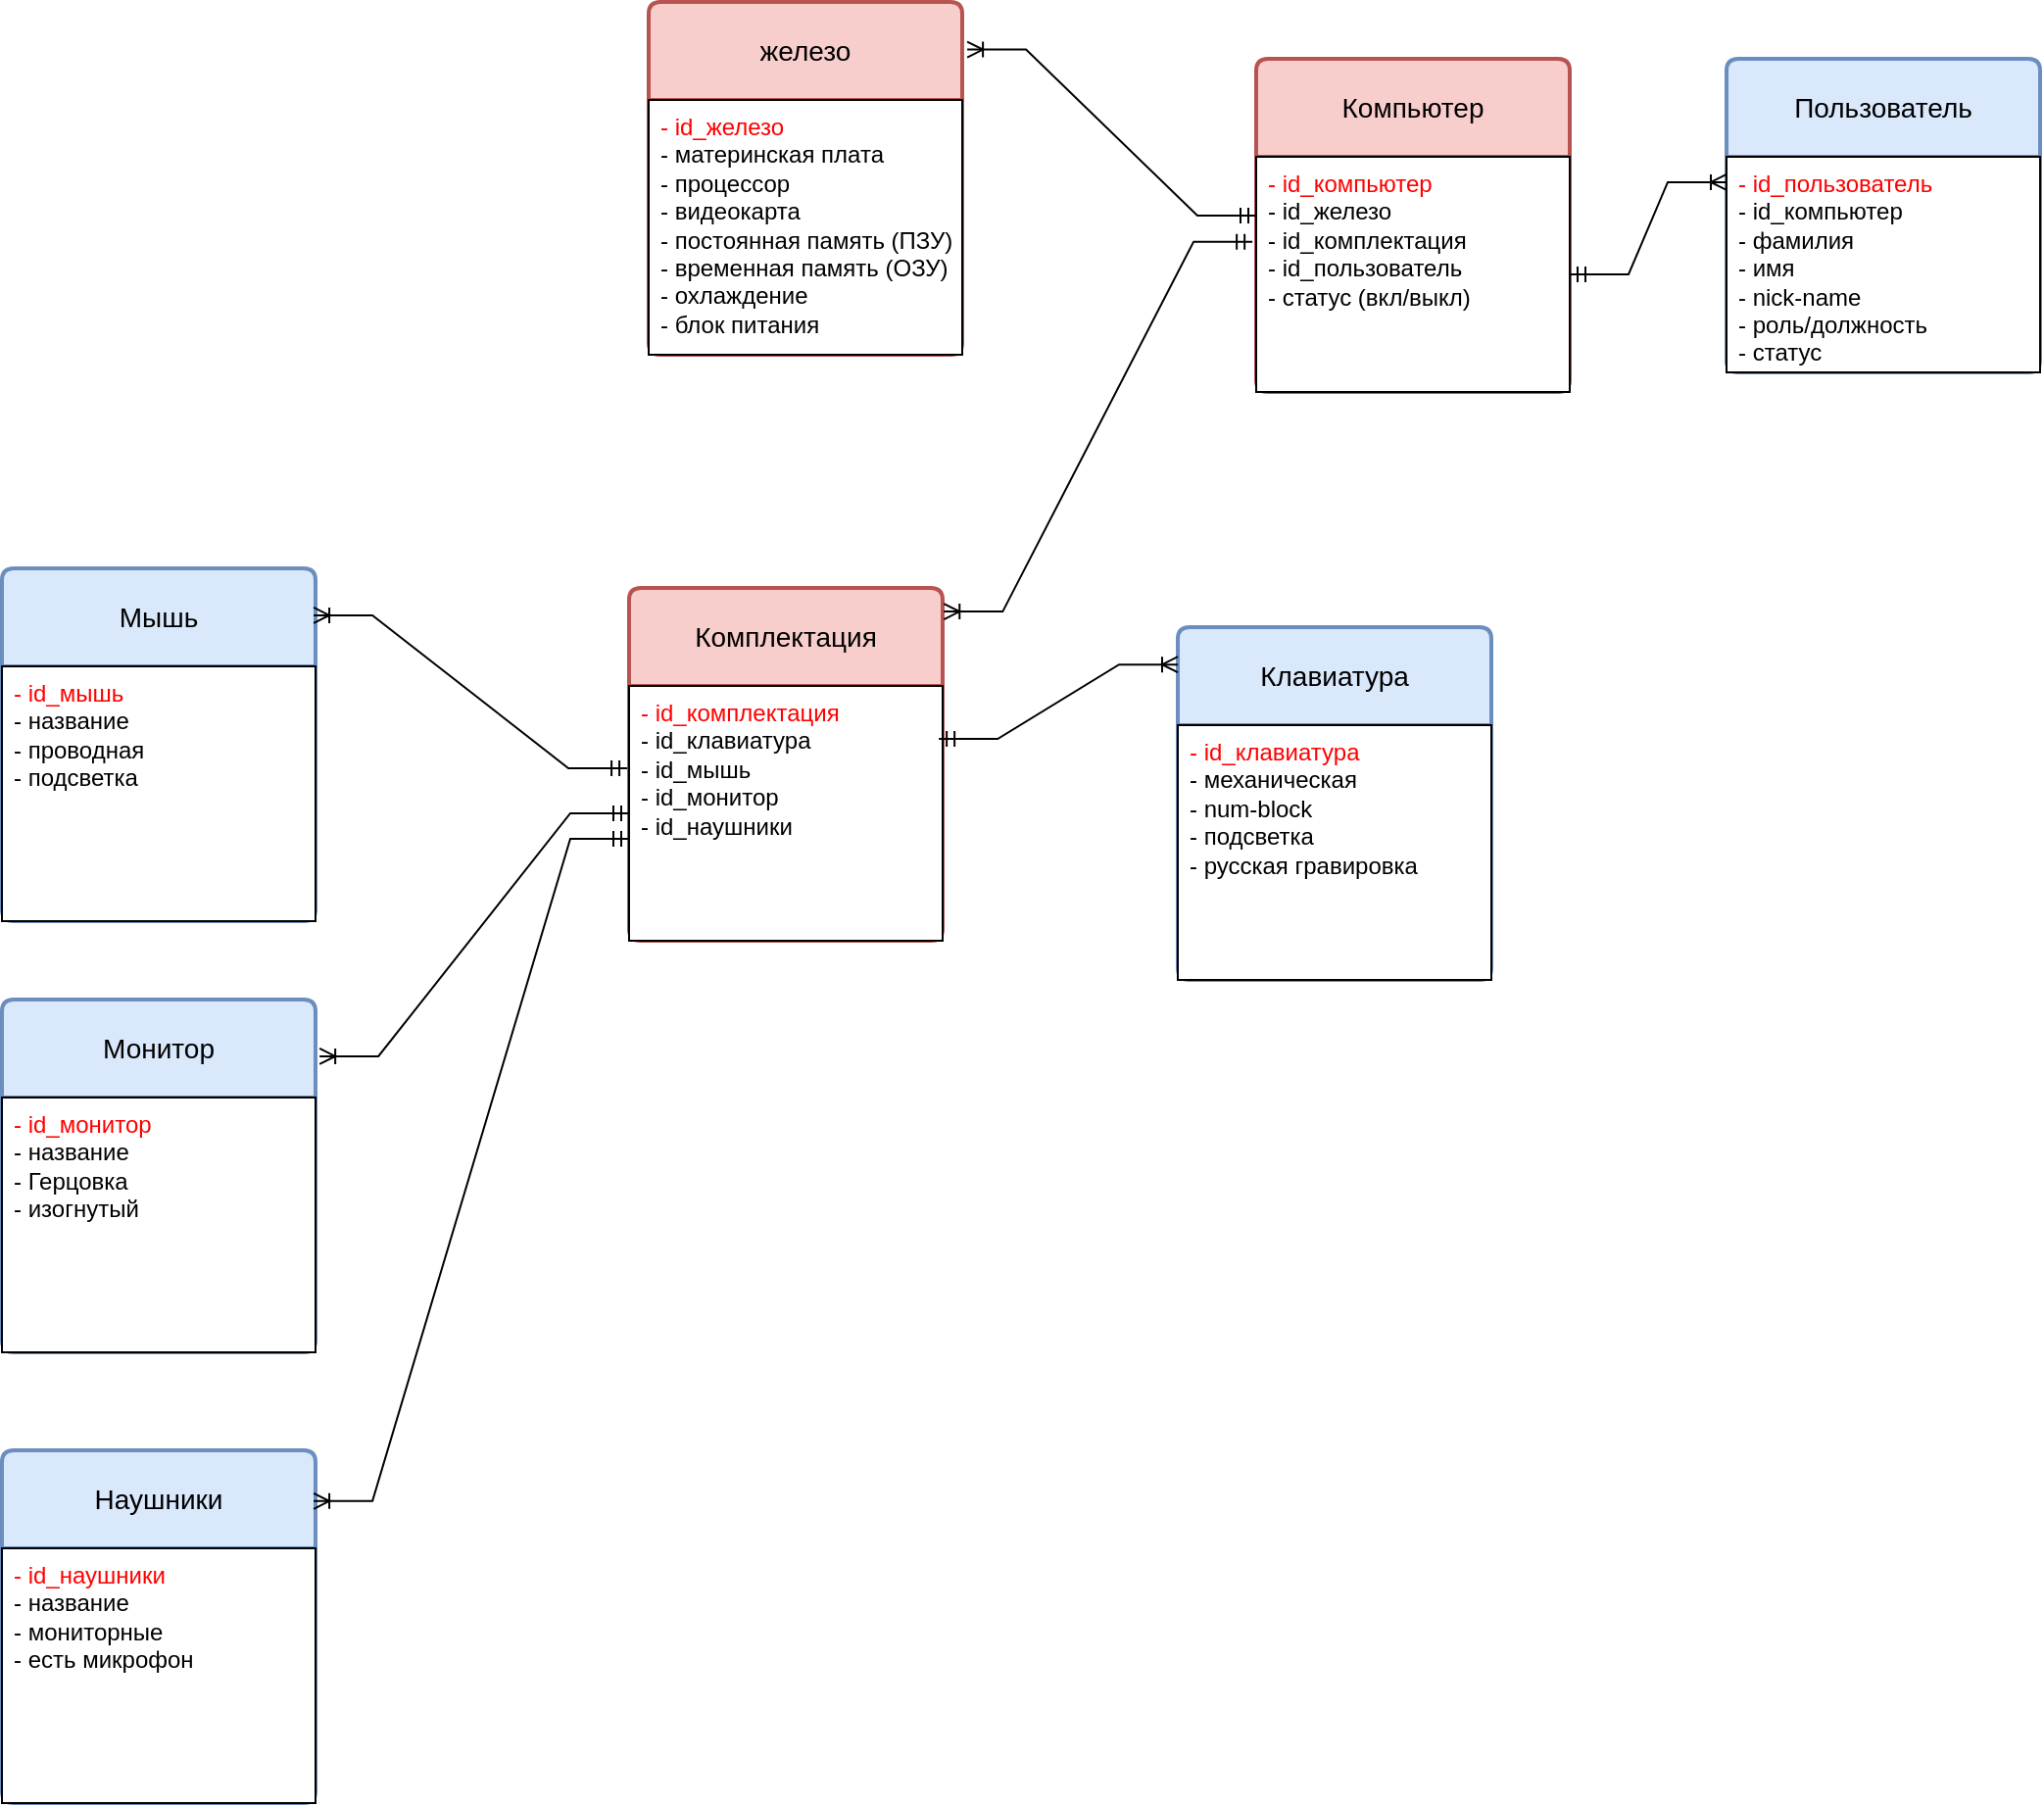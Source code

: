 <mxfile version="23.1.5" type="device">
  <diagram name="Страница — 1" id="YN6uQNZlkghx9_pTwSav">
    <mxGraphModel dx="3190" dy="1367" grid="1" gridSize="10" guides="1" tooltips="1" connect="1" arrows="1" fold="1" page="1" pageScale="1" pageWidth="827" pageHeight="1169" math="0" shadow="0">
      <root>
        <mxCell id="0" />
        <mxCell id="1" parent="0" />
        <mxCell id="AOgBBvcwyYNpORCgURaZ-3" value="Компьютер" style="swimlane;childLayout=stackLayout;horizontal=1;startSize=50;horizontalStack=0;rounded=1;fontSize=14;fontStyle=0;strokeWidth=2;resizeParent=0;resizeLast=1;shadow=0;dashed=0;align=center;arcSize=4;whiteSpace=wrap;html=1;fillColor=#f8cecc;strokeColor=#b85450;" parent="1" vertex="1">
          <mxGeometry x="360" y="250" width="160" height="170" as="geometry" />
        </mxCell>
        <mxCell id="AOgBBvcwyYNpORCgURaZ-4" value="&lt;font color=&quot;#ff0000&quot;&gt;- id_компьютер&lt;br&gt;&lt;/font&gt;- id_железо&lt;br style=&quot;border-color: var(--border-color);&quot;&gt;- id_комплектация&lt;br&gt;- id_пользователь&lt;br&gt;- статус (вкл/выкл)" style="align=left;spacingLeft=4;fontSize=12;verticalAlign=top;resizable=0;rotatable=0;part=1;html=1;" parent="AOgBBvcwyYNpORCgURaZ-3" vertex="1">
          <mxGeometry y="50" width="160" height="120" as="geometry" />
        </mxCell>
        <mxCell id="AOgBBvcwyYNpORCgURaZ-7" value="Комплектация" style="swimlane;childLayout=stackLayout;horizontal=1;startSize=50;horizontalStack=0;rounded=1;fontSize=14;fontStyle=0;strokeWidth=2;resizeParent=0;resizeLast=1;shadow=0;dashed=0;align=center;arcSize=4;whiteSpace=wrap;html=1;fillColor=#f8cecc;strokeColor=#b85450;" parent="1" vertex="1">
          <mxGeometry x="40" y="520" width="160" height="180" as="geometry" />
        </mxCell>
        <mxCell id="AOgBBvcwyYNpORCgURaZ-8" value="&lt;font color=&quot;#ff0000&quot;&gt;- id_комплектация&lt;/font&gt;&lt;br style=&quot;border-color: var(--border-color); color: rgb(255, 0, 0);&quot;&gt;- id_клавиатура&lt;br&gt;- id_мышь&lt;br&gt;- id_монитор&lt;br&gt;- id_наушники" style="align=left;spacingLeft=4;fontSize=12;verticalAlign=top;resizable=0;rotatable=0;part=1;html=1;" parent="AOgBBvcwyYNpORCgURaZ-7" vertex="1">
          <mxGeometry y="50" width="160" height="130" as="geometry" />
        </mxCell>
        <mxCell id="AOgBBvcwyYNpORCgURaZ-9" value="" style="edgeStyle=entityRelationEdgeStyle;fontSize=12;html=1;endArrow=ERoneToMany;startArrow=ERmandOne;rounded=0;exitX=-0.012;exitY=0.361;exitDx=0;exitDy=0;entryX=1.004;entryY=0.067;entryDx=0;entryDy=0;exitPerimeter=0;entryPerimeter=0;startFill=0;endFill=0;" parent="1" source="AOgBBvcwyYNpORCgURaZ-4" target="AOgBBvcwyYNpORCgURaZ-7" edge="1">
          <mxGeometry width="100" height="100" relative="1" as="geometry">
            <mxPoint x="600" y="380" as="sourcePoint" />
            <mxPoint x="675" y="420" as="targetPoint" />
          </mxGeometry>
        </mxCell>
        <mxCell id="AOgBBvcwyYNpORCgURaZ-10" value="железо" style="swimlane;childLayout=stackLayout;horizontal=1;startSize=50;horizontalStack=0;rounded=1;fontSize=14;fontStyle=0;strokeWidth=2;resizeParent=0;resizeLast=1;shadow=0;dashed=0;align=center;arcSize=4;whiteSpace=wrap;html=1;fillColor=#f8cecc;strokeColor=#b85450;" parent="1" vertex="1">
          <mxGeometry x="50" y="221" width="160" height="180" as="geometry" />
        </mxCell>
        <mxCell id="AOgBBvcwyYNpORCgURaZ-11" value="&lt;font color=&quot;#ff0000&quot;&gt;- id_железо&lt;br&gt;&lt;/font&gt;- материнская плата&lt;br&gt;- процессор&lt;br&gt;- видеокарта&lt;br&gt;- постоянная память (ПЗУ)&lt;br&gt;- временная память (ОЗУ)&lt;br&gt;- охлаждение&lt;br&gt;- блок питания" style="align=left;spacingLeft=4;fontSize=12;verticalAlign=top;resizable=0;rotatable=0;part=1;html=1;" parent="AOgBBvcwyYNpORCgURaZ-10" vertex="1">
          <mxGeometry y="50" width="160" height="130" as="geometry" />
        </mxCell>
        <mxCell id="AOgBBvcwyYNpORCgURaZ-12" value="" style="edgeStyle=entityRelationEdgeStyle;fontSize=12;html=1;endArrow=ERoneToMany;startArrow=ERmandOne;rounded=0;exitX=0;exitY=0.25;exitDx=0;exitDy=0;entryX=1.016;entryY=0.135;entryDx=0;entryDy=0;entryPerimeter=0;startFill=0;endFill=0;" parent="1" source="AOgBBvcwyYNpORCgURaZ-4" target="AOgBBvcwyYNpORCgURaZ-10" edge="1">
          <mxGeometry width="100" height="100" relative="1" as="geometry">
            <mxPoint x="292" y="435" as="sourcePoint" />
            <mxPoint x="367" y="475" as="targetPoint" />
            <Array as="points">
              <mxPoint x="350" y="330" />
            </Array>
          </mxGeometry>
        </mxCell>
        <mxCell id="TuQWWhNNKQDSzQHhuty9-4" value="Пользователь" style="swimlane;childLayout=stackLayout;horizontal=1;startSize=50;horizontalStack=0;rounded=1;fontSize=14;fontStyle=0;strokeWidth=2;resizeParent=0;resizeLast=1;shadow=0;dashed=0;align=center;arcSize=4;whiteSpace=wrap;html=1;fillColor=#dae8fc;strokeColor=#6c8ebf;" parent="1" vertex="1">
          <mxGeometry x="600" y="250" width="160" height="160" as="geometry" />
        </mxCell>
        <mxCell id="TuQWWhNNKQDSzQHhuty9-5" value="&lt;font color=&quot;#ff0000&quot;&gt;- id_пользователь&lt;/font&gt;&lt;br&gt;-&lt;font color=&quot;#ff0000&quot;&gt; &lt;/font&gt;id_компьютер&lt;br&gt;- фамилия&lt;br&gt;- имя&lt;br&gt;- nick-name&lt;br&gt;- роль/должность&lt;br&gt;- статус" style="align=left;spacingLeft=4;fontSize=12;verticalAlign=top;resizable=0;rotatable=0;part=1;html=1;" parent="TuQWWhNNKQDSzQHhuty9-4" vertex="1">
          <mxGeometry y="50" width="160" height="110" as="geometry" />
        </mxCell>
        <mxCell id="TuQWWhNNKQDSzQHhuty9-6" value="" style="edgeStyle=entityRelationEdgeStyle;fontSize=12;html=1;endArrow=ERoneToMany;rounded=0;exitX=1;exitY=0.5;exitDx=0;exitDy=0;entryX=0;entryY=0.118;entryDx=0;entryDy=0;entryPerimeter=0;startArrow=ERmandOne;startFill=0;" parent="1" source="AOgBBvcwyYNpORCgURaZ-4" target="TuQWWhNNKQDSzQHhuty9-5" edge="1">
          <mxGeometry width="100" height="100" relative="1" as="geometry">
            <mxPoint x="371" y="284" as="sourcePoint" />
            <mxPoint x="587.12" y="286.98" as="targetPoint" />
          </mxGeometry>
        </mxCell>
        <mxCell id="RHNEPJGbXwy1aHvdg0-v-1" value="Клавиатура" style="swimlane;childLayout=stackLayout;horizontal=1;startSize=50;horizontalStack=0;rounded=1;fontSize=14;fontStyle=0;strokeWidth=2;resizeParent=0;resizeLast=1;shadow=0;dashed=0;align=center;arcSize=4;whiteSpace=wrap;html=1;fillColor=#dae8fc;strokeColor=#6c8ebf;" vertex="1" parent="1">
          <mxGeometry x="320" y="540" width="160" height="180" as="geometry" />
        </mxCell>
        <mxCell id="RHNEPJGbXwy1aHvdg0-v-2" value="&lt;font color=&quot;#ff0000&quot;&gt;- id_клавиатура&lt;br&gt;&lt;/font&gt;- механическая&lt;br&gt;- num-block&lt;br&gt;- подсветка&lt;br&gt;- русская гравировка" style="align=left;spacingLeft=4;fontSize=12;verticalAlign=top;resizable=0;rotatable=0;part=1;html=1;" vertex="1" parent="RHNEPJGbXwy1aHvdg0-v-1">
          <mxGeometry y="50" width="160" height="130" as="geometry" />
        </mxCell>
        <mxCell id="RHNEPJGbXwy1aHvdg0-v-3" value="" style="edgeStyle=entityRelationEdgeStyle;fontSize=12;html=1;endArrow=ERoneToMany;rounded=0;exitX=0.988;exitY=0.208;exitDx=0;exitDy=0;entryX=0;entryY=0.106;entryDx=0;entryDy=0;entryPerimeter=0;exitPerimeter=0;startArrow=ERmandOne;startFill=0;" edge="1" parent="1" source="AOgBBvcwyYNpORCgURaZ-8" target="RHNEPJGbXwy1aHvdg0-v-1">
          <mxGeometry width="100" height="100" relative="1" as="geometry">
            <mxPoint x="250" y="617" as="sourcePoint" />
            <mxPoint x="397" y="520" as="targetPoint" />
          </mxGeometry>
        </mxCell>
        <mxCell id="RHNEPJGbXwy1aHvdg0-v-5" value="Мышь" style="swimlane;childLayout=stackLayout;horizontal=1;startSize=50;horizontalStack=0;rounded=1;fontSize=14;fontStyle=0;strokeWidth=2;resizeParent=0;resizeLast=1;shadow=0;dashed=0;align=center;arcSize=4;whiteSpace=wrap;html=1;fillColor=#dae8fc;strokeColor=#6c8ebf;" vertex="1" parent="1">
          <mxGeometry x="-280" y="510" width="160" height="180" as="geometry" />
        </mxCell>
        <mxCell id="RHNEPJGbXwy1aHvdg0-v-6" value="&lt;font color=&quot;#ff0000&quot;&gt;- id_мышь&lt;/font&gt;&lt;br&gt;- название&lt;br&gt;- проводная&lt;br&gt;- подсветка" style="align=left;spacingLeft=4;fontSize=12;verticalAlign=top;resizable=0;rotatable=0;part=1;html=1;" vertex="1" parent="RHNEPJGbXwy1aHvdg0-v-5">
          <mxGeometry y="50" width="160" height="130" as="geometry" />
        </mxCell>
        <mxCell id="RHNEPJGbXwy1aHvdg0-v-7" value="Наушники" style="swimlane;childLayout=stackLayout;horizontal=1;startSize=50;horizontalStack=0;rounded=1;fontSize=14;fontStyle=0;strokeWidth=2;resizeParent=0;resizeLast=1;shadow=0;dashed=0;align=center;arcSize=4;whiteSpace=wrap;html=1;fillColor=#dae8fc;strokeColor=#6c8ebf;" vertex="1" parent="1">
          <mxGeometry x="-280" y="960" width="160" height="180" as="geometry" />
        </mxCell>
        <mxCell id="RHNEPJGbXwy1aHvdg0-v-8" value="&lt;font color=&quot;#ff0000&quot;&gt;- id_наушники&lt;br&gt;&lt;/font&gt;- название&lt;br&gt;- мониторные&lt;br&gt;- есть микрофон" style="align=left;spacingLeft=4;fontSize=12;verticalAlign=top;resizable=0;rotatable=0;part=1;html=1;" vertex="1" parent="RHNEPJGbXwy1aHvdg0-v-7">
          <mxGeometry y="50" width="160" height="130" as="geometry" />
        </mxCell>
        <mxCell id="RHNEPJGbXwy1aHvdg0-v-9" value="" style="edgeStyle=entityRelationEdgeStyle;fontSize=12;html=1;endArrow=ERoneToMany;rounded=0;exitX=-0.006;exitY=0.323;exitDx=0;exitDy=0;exitPerimeter=0;startArrow=ERmandOne;startFill=0;entryX=0.994;entryY=0.133;entryDx=0;entryDy=0;entryPerimeter=0;" edge="1" parent="1" source="AOgBBvcwyYNpORCgURaZ-8" target="RHNEPJGbXwy1aHvdg0-v-5">
          <mxGeometry width="100" height="100" relative="1" as="geometry">
            <mxPoint x="-40" y="618" as="sourcePoint" />
            <mxPoint x="-133" y="808" as="targetPoint" />
          </mxGeometry>
        </mxCell>
        <mxCell id="RHNEPJGbXwy1aHvdg0-v-10" value="" style="edgeStyle=entityRelationEdgeStyle;fontSize=12;html=1;endArrow=ERoneToMany;rounded=0;exitX=0;exitY=0.6;exitDx=0;exitDy=0;exitPerimeter=0;startArrow=ERmandOne;startFill=0;entryX=0.994;entryY=0.144;entryDx=0;entryDy=0;entryPerimeter=0;" edge="1" parent="1" source="AOgBBvcwyYNpORCgURaZ-8" target="RHNEPJGbXwy1aHvdg0-v-7">
          <mxGeometry width="100" height="100" relative="1" as="geometry">
            <mxPoint x="50" y="740" as="sourcePoint" />
            <mxPoint x="-60" y="922" as="targetPoint" />
            <Array as="points">
              <mxPoint x="91" y="888" />
            </Array>
          </mxGeometry>
        </mxCell>
        <mxCell id="RHNEPJGbXwy1aHvdg0-v-11" value="Монитор" style="swimlane;childLayout=stackLayout;horizontal=1;startSize=50;horizontalStack=0;rounded=1;fontSize=14;fontStyle=0;strokeWidth=2;resizeParent=0;resizeLast=1;shadow=0;dashed=0;align=center;arcSize=4;whiteSpace=wrap;html=1;fillColor=#dae8fc;strokeColor=#6c8ebf;" vertex="1" parent="1">
          <mxGeometry x="-280" y="730" width="160" height="180" as="geometry" />
        </mxCell>
        <mxCell id="RHNEPJGbXwy1aHvdg0-v-12" value="&lt;font color=&quot;#ff0000&quot;&gt;- id_монитор&lt;br&gt;&lt;/font&gt;- название&lt;br&gt;- Герцовка&lt;br&gt;- изогнутый" style="align=left;spacingLeft=4;fontSize=12;verticalAlign=top;resizable=0;rotatable=0;part=1;html=1;" vertex="1" parent="RHNEPJGbXwy1aHvdg0-v-11">
          <mxGeometry y="50" width="160" height="130" as="geometry" />
        </mxCell>
        <mxCell id="RHNEPJGbXwy1aHvdg0-v-13" value="" style="edgeStyle=entityRelationEdgeStyle;fontSize=12;html=1;endArrow=ERoneToMany;rounded=0;exitX=0;exitY=0.5;exitDx=0;exitDy=0;startArrow=ERmandOne;startFill=0;entryX=1.013;entryY=0.161;entryDx=0;entryDy=0;entryPerimeter=0;" edge="1" parent="1" source="AOgBBvcwyYNpORCgURaZ-8" target="RHNEPJGbXwy1aHvdg0-v-11">
          <mxGeometry width="100" height="100" relative="1" as="geometry">
            <mxPoint x="47" y="638" as="sourcePoint" />
            <mxPoint x="-141" y="766" as="targetPoint" />
            <Array as="points">
              <mxPoint x="101" y="898" />
            </Array>
          </mxGeometry>
        </mxCell>
      </root>
    </mxGraphModel>
  </diagram>
</mxfile>
